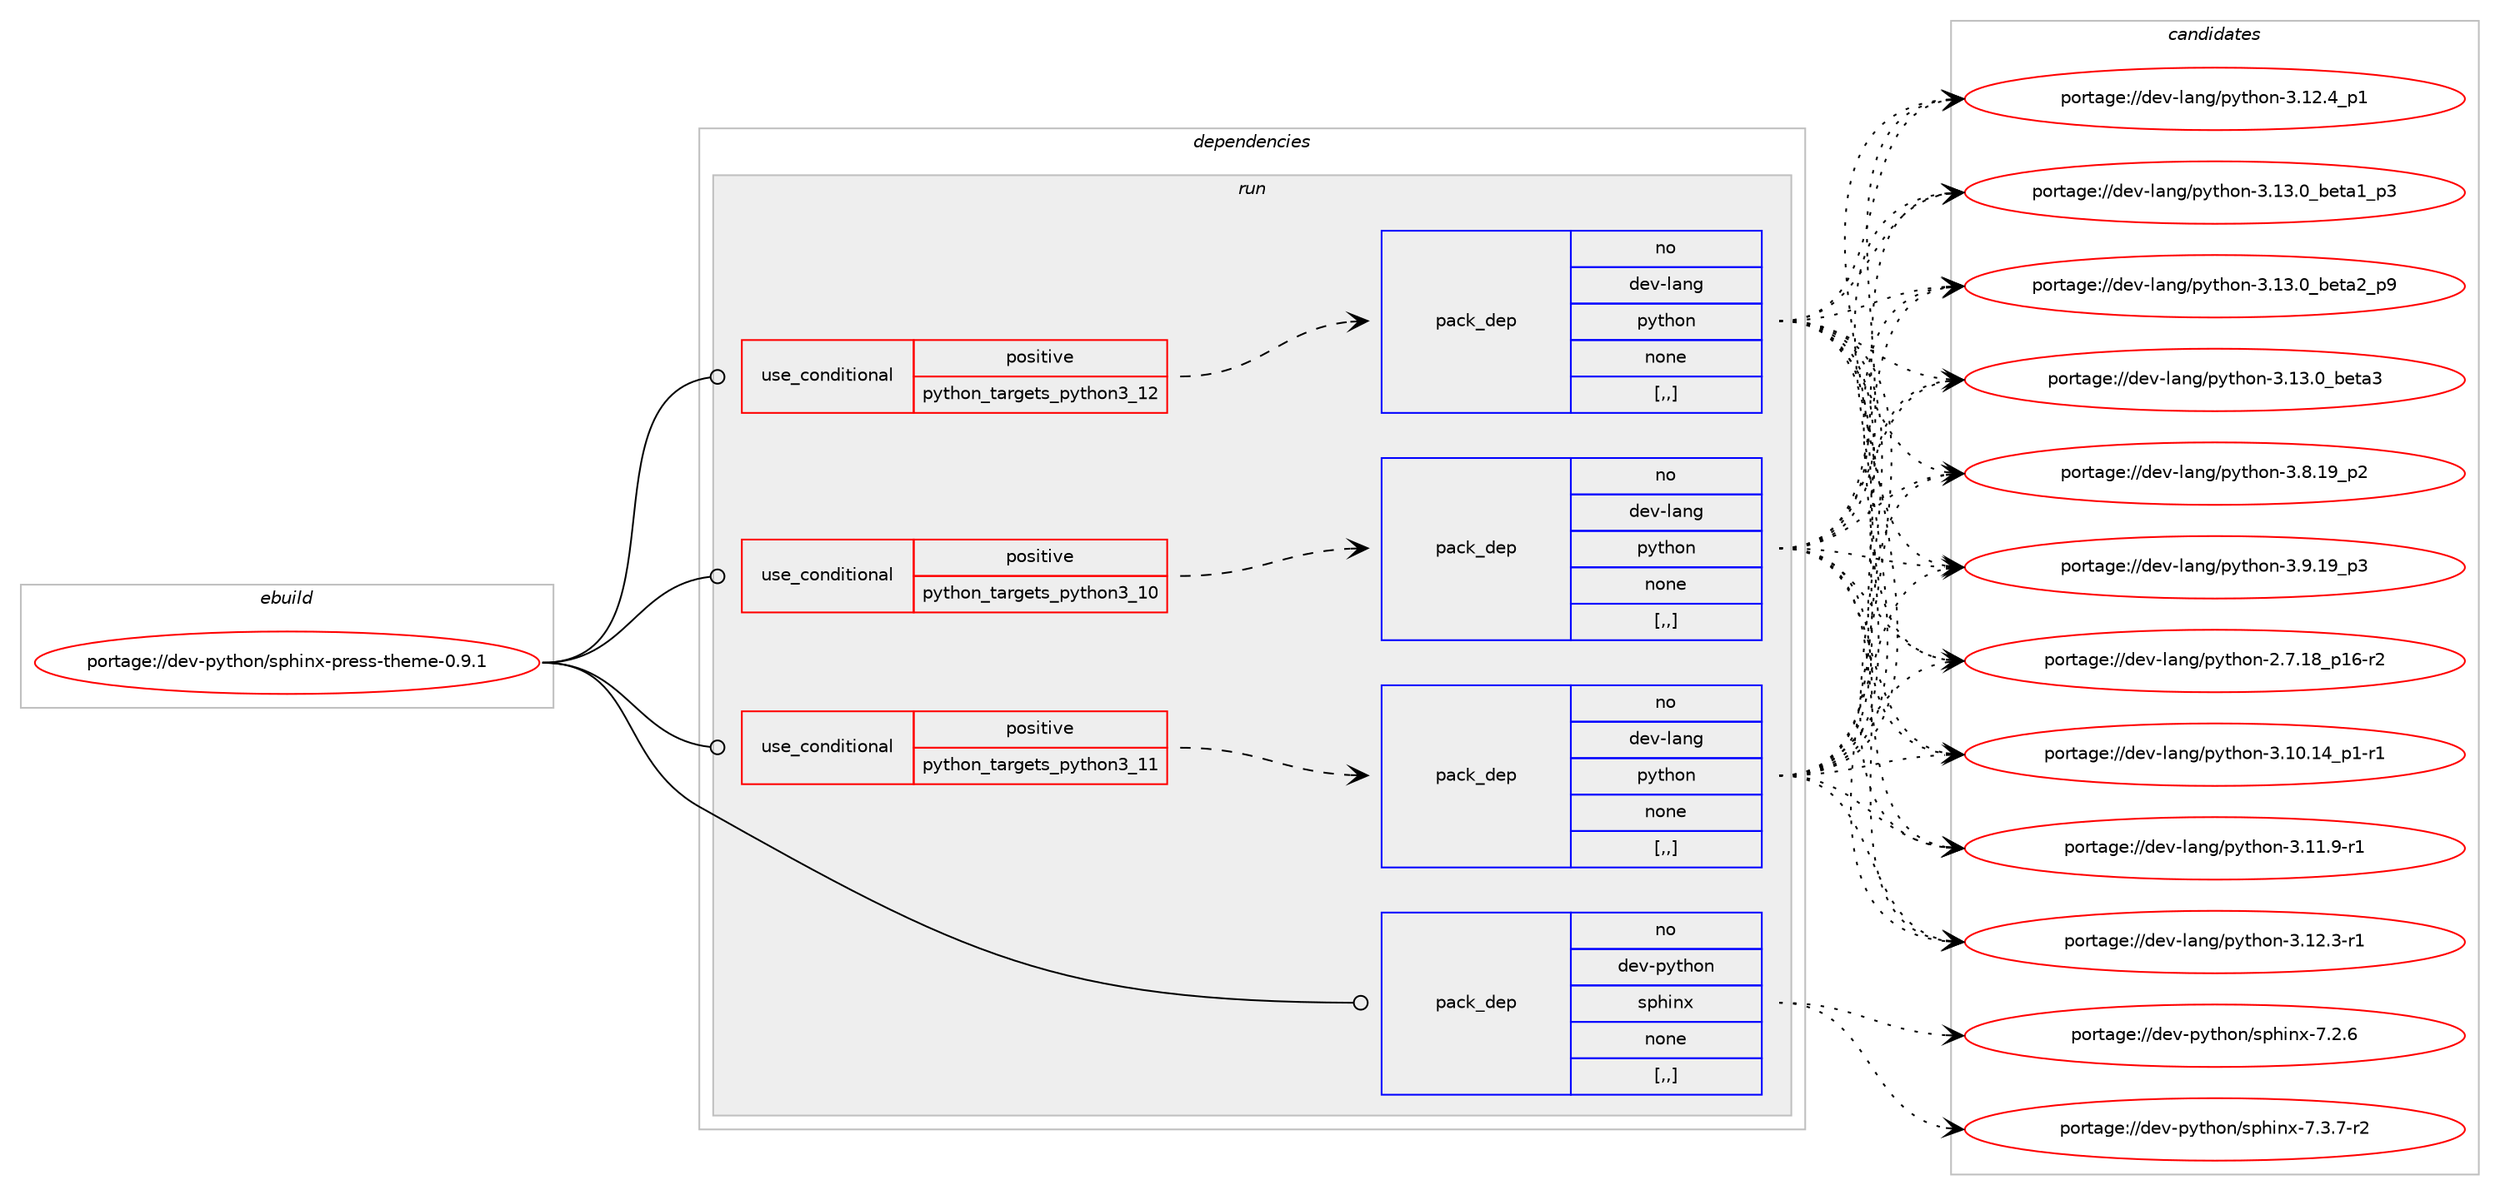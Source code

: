 digraph prolog {

# *************
# Graph options
# *************

newrank=true;
concentrate=true;
compound=true;
graph [rankdir=LR,fontname=Helvetica,fontsize=10,ranksep=1.5];#, ranksep=2.5, nodesep=0.2];
edge  [arrowhead=vee];
node  [fontname=Helvetica,fontsize=10];

# **********
# The ebuild
# **********

subgraph cluster_leftcol {
color=gray;
rank=same;
label=<<i>ebuild</i>>;
id [label="portage://dev-python/sphinx-press-theme-0.9.1", color=red, width=4, href="../dev-python/sphinx-press-theme-0.9.1.svg"];
}

# ****************
# The dependencies
# ****************

subgraph cluster_midcol {
color=gray;
label=<<i>dependencies</i>>;
subgraph cluster_compile {
fillcolor="#eeeeee";
style=filled;
label=<<i>compile</i>>;
}
subgraph cluster_compileandrun {
fillcolor="#eeeeee";
style=filled;
label=<<i>compile and run</i>>;
}
subgraph cluster_run {
fillcolor="#eeeeee";
style=filled;
label=<<i>run</i>>;
subgraph cond38550 {
dependency159823 [label=<<TABLE BORDER="0" CELLBORDER="1" CELLSPACING="0" CELLPADDING="4"><TR><TD ROWSPAN="3" CELLPADDING="10">use_conditional</TD></TR><TR><TD>positive</TD></TR><TR><TD>python_targets_python3_10</TD></TR></TABLE>>, shape=none, color=red];
subgraph pack120035 {
dependency159824 [label=<<TABLE BORDER="0" CELLBORDER="1" CELLSPACING="0" CELLPADDING="4" WIDTH="220"><TR><TD ROWSPAN="6" CELLPADDING="30">pack_dep</TD></TR><TR><TD WIDTH="110">no</TD></TR><TR><TD>dev-lang</TD></TR><TR><TD>python</TD></TR><TR><TD>none</TD></TR><TR><TD>[,,]</TD></TR></TABLE>>, shape=none, color=blue];
}
dependency159823:e -> dependency159824:w [weight=20,style="dashed",arrowhead="vee"];
}
id:e -> dependency159823:w [weight=20,style="solid",arrowhead="odot"];
subgraph cond38551 {
dependency159825 [label=<<TABLE BORDER="0" CELLBORDER="1" CELLSPACING="0" CELLPADDING="4"><TR><TD ROWSPAN="3" CELLPADDING="10">use_conditional</TD></TR><TR><TD>positive</TD></TR><TR><TD>python_targets_python3_11</TD></TR></TABLE>>, shape=none, color=red];
subgraph pack120036 {
dependency159826 [label=<<TABLE BORDER="0" CELLBORDER="1" CELLSPACING="0" CELLPADDING="4" WIDTH="220"><TR><TD ROWSPAN="6" CELLPADDING="30">pack_dep</TD></TR><TR><TD WIDTH="110">no</TD></TR><TR><TD>dev-lang</TD></TR><TR><TD>python</TD></TR><TR><TD>none</TD></TR><TR><TD>[,,]</TD></TR></TABLE>>, shape=none, color=blue];
}
dependency159825:e -> dependency159826:w [weight=20,style="dashed",arrowhead="vee"];
}
id:e -> dependency159825:w [weight=20,style="solid",arrowhead="odot"];
subgraph cond38552 {
dependency159827 [label=<<TABLE BORDER="0" CELLBORDER="1" CELLSPACING="0" CELLPADDING="4"><TR><TD ROWSPAN="3" CELLPADDING="10">use_conditional</TD></TR><TR><TD>positive</TD></TR><TR><TD>python_targets_python3_12</TD></TR></TABLE>>, shape=none, color=red];
subgraph pack120037 {
dependency159828 [label=<<TABLE BORDER="0" CELLBORDER="1" CELLSPACING="0" CELLPADDING="4" WIDTH="220"><TR><TD ROWSPAN="6" CELLPADDING="30">pack_dep</TD></TR><TR><TD WIDTH="110">no</TD></TR><TR><TD>dev-lang</TD></TR><TR><TD>python</TD></TR><TR><TD>none</TD></TR><TR><TD>[,,]</TD></TR></TABLE>>, shape=none, color=blue];
}
dependency159827:e -> dependency159828:w [weight=20,style="dashed",arrowhead="vee"];
}
id:e -> dependency159827:w [weight=20,style="solid",arrowhead="odot"];
subgraph pack120038 {
dependency159829 [label=<<TABLE BORDER="0" CELLBORDER="1" CELLSPACING="0" CELLPADDING="4" WIDTH="220"><TR><TD ROWSPAN="6" CELLPADDING="30">pack_dep</TD></TR><TR><TD WIDTH="110">no</TD></TR><TR><TD>dev-python</TD></TR><TR><TD>sphinx</TD></TR><TR><TD>none</TD></TR><TR><TD>[,,]</TD></TR></TABLE>>, shape=none, color=blue];
}
id:e -> dependency159829:w [weight=20,style="solid",arrowhead="odot"];
}
}

# **************
# The candidates
# **************

subgraph cluster_choices {
rank=same;
color=gray;
label=<<i>candidates</i>>;

subgraph choice120035 {
color=black;
nodesep=1;
choice100101118451089711010347112121116104111110455046554649569511249544511450 [label="portage://dev-lang/python-2.7.18_p16-r2", color=red, width=4,href="../dev-lang/python-2.7.18_p16-r2.svg"];
choice100101118451089711010347112121116104111110455146494846495295112494511449 [label="portage://dev-lang/python-3.10.14_p1-r1", color=red, width=4,href="../dev-lang/python-3.10.14_p1-r1.svg"];
choice100101118451089711010347112121116104111110455146494946574511449 [label="portage://dev-lang/python-3.11.9-r1", color=red, width=4,href="../dev-lang/python-3.11.9-r1.svg"];
choice100101118451089711010347112121116104111110455146495046514511449 [label="portage://dev-lang/python-3.12.3-r1", color=red, width=4,href="../dev-lang/python-3.12.3-r1.svg"];
choice100101118451089711010347112121116104111110455146495046529511249 [label="portage://dev-lang/python-3.12.4_p1", color=red, width=4,href="../dev-lang/python-3.12.4_p1.svg"];
choice10010111845108971101034711212111610411111045514649514648959810111697499511251 [label="portage://dev-lang/python-3.13.0_beta1_p3", color=red, width=4,href="../dev-lang/python-3.13.0_beta1_p3.svg"];
choice10010111845108971101034711212111610411111045514649514648959810111697509511257 [label="portage://dev-lang/python-3.13.0_beta2_p9", color=red, width=4,href="../dev-lang/python-3.13.0_beta2_p9.svg"];
choice1001011184510897110103471121211161041111104551464951464895981011169751 [label="portage://dev-lang/python-3.13.0_beta3", color=red, width=4,href="../dev-lang/python-3.13.0_beta3.svg"];
choice100101118451089711010347112121116104111110455146564649579511250 [label="portage://dev-lang/python-3.8.19_p2", color=red, width=4,href="../dev-lang/python-3.8.19_p2.svg"];
choice100101118451089711010347112121116104111110455146574649579511251 [label="portage://dev-lang/python-3.9.19_p3", color=red, width=4,href="../dev-lang/python-3.9.19_p3.svg"];
dependency159824:e -> choice100101118451089711010347112121116104111110455046554649569511249544511450:w [style=dotted,weight="100"];
dependency159824:e -> choice100101118451089711010347112121116104111110455146494846495295112494511449:w [style=dotted,weight="100"];
dependency159824:e -> choice100101118451089711010347112121116104111110455146494946574511449:w [style=dotted,weight="100"];
dependency159824:e -> choice100101118451089711010347112121116104111110455146495046514511449:w [style=dotted,weight="100"];
dependency159824:e -> choice100101118451089711010347112121116104111110455146495046529511249:w [style=dotted,weight="100"];
dependency159824:e -> choice10010111845108971101034711212111610411111045514649514648959810111697499511251:w [style=dotted,weight="100"];
dependency159824:e -> choice10010111845108971101034711212111610411111045514649514648959810111697509511257:w [style=dotted,weight="100"];
dependency159824:e -> choice1001011184510897110103471121211161041111104551464951464895981011169751:w [style=dotted,weight="100"];
dependency159824:e -> choice100101118451089711010347112121116104111110455146564649579511250:w [style=dotted,weight="100"];
dependency159824:e -> choice100101118451089711010347112121116104111110455146574649579511251:w [style=dotted,weight="100"];
}
subgraph choice120036 {
color=black;
nodesep=1;
choice100101118451089711010347112121116104111110455046554649569511249544511450 [label="portage://dev-lang/python-2.7.18_p16-r2", color=red, width=4,href="../dev-lang/python-2.7.18_p16-r2.svg"];
choice100101118451089711010347112121116104111110455146494846495295112494511449 [label="portage://dev-lang/python-3.10.14_p1-r1", color=red, width=4,href="../dev-lang/python-3.10.14_p1-r1.svg"];
choice100101118451089711010347112121116104111110455146494946574511449 [label="portage://dev-lang/python-3.11.9-r1", color=red, width=4,href="../dev-lang/python-3.11.9-r1.svg"];
choice100101118451089711010347112121116104111110455146495046514511449 [label="portage://dev-lang/python-3.12.3-r1", color=red, width=4,href="../dev-lang/python-3.12.3-r1.svg"];
choice100101118451089711010347112121116104111110455146495046529511249 [label="portage://dev-lang/python-3.12.4_p1", color=red, width=4,href="../dev-lang/python-3.12.4_p1.svg"];
choice10010111845108971101034711212111610411111045514649514648959810111697499511251 [label="portage://dev-lang/python-3.13.0_beta1_p3", color=red, width=4,href="../dev-lang/python-3.13.0_beta1_p3.svg"];
choice10010111845108971101034711212111610411111045514649514648959810111697509511257 [label="portage://dev-lang/python-3.13.0_beta2_p9", color=red, width=4,href="../dev-lang/python-3.13.0_beta2_p9.svg"];
choice1001011184510897110103471121211161041111104551464951464895981011169751 [label="portage://dev-lang/python-3.13.0_beta3", color=red, width=4,href="../dev-lang/python-3.13.0_beta3.svg"];
choice100101118451089711010347112121116104111110455146564649579511250 [label="portage://dev-lang/python-3.8.19_p2", color=red, width=4,href="../dev-lang/python-3.8.19_p2.svg"];
choice100101118451089711010347112121116104111110455146574649579511251 [label="portage://dev-lang/python-3.9.19_p3", color=red, width=4,href="../dev-lang/python-3.9.19_p3.svg"];
dependency159826:e -> choice100101118451089711010347112121116104111110455046554649569511249544511450:w [style=dotted,weight="100"];
dependency159826:e -> choice100101118451089711010347112121116104111110455146494846495295112494511449:w [style=dotted,weight="100"];
dependency159826:e -> choice100101118451089711010347112121116104111110455146494946574511449:w [style=dotted,weight="100"];
dependency159826:e -> choice100101118451089711010347112121116104111110455146495046514511449:w [style=dotted,weight="100"];
dependency159826:e -> choice100101118451089711010347112121116104111110455146495046529511249:w [style=dotted,weight="100"];
dependency159826:e -> choice10010111845108971101034711212111610411111045514649514648959810111697499511251:w [style=dotted,weight="100"];
dependency159826:e -> choice10010111845108971101034711212111610411111045514649514648959810111697509511257:w [style=dotted,weight="100"];
dependency159826:e -> choice1001011184510897110103471121211161041111104551464951464895981011169751:w [style=dotted,weight="100"];
dependency159826:e -> choice100101118451089711010347112121116104111110455146564649579511250:w [style=dotted,weight="100"];
dependency159826:e -> choice100101118451089711010347112121116104111110455146574649579511251:w [style=dotted,weight="100"];
}
subgraph choice120037 {
color=black;
nodesep=1;
choice100101118451089711010347112121116104111110455046554649569511249544511450 [label="portage://dev-lang/python-2.7.18_p16-r2", color=red, width=4,href="../dev-lang/python-2.7.18_p16-r2.svg"];
choice100101118451089711010347112121116104111110455146494846495295112494511449 [label="portage://dev-lang/python-3.10.14_p1-r1", color=red, width=4,href="../dev-lang/python-3.10.14_p1-r1.svg"];
choice100101118451089711010347112121116104111110455146494946574511449 [label="portage://dev-lang/python-3.11.9-r1", color=red, width=4,href="../dev-lang/python-3.11.9-r1.svg"];
choice100101118451089711010347112121116104111110455146495046514511449 [label="portage://dev-lang/python-3.12.3-r1", color=red, width=4,href="../dev-lang/python-3.12.3-r1.svg"];
choice100101118451089711010347112121116104111110455146495046529511249 [label="portage://dev-lang/python-3.12.4_p1", color=red, width=4,href="../dev-lang/python-3.12.4_p1.svg"];
choice10010111845108971101034711212111610411111045514649514648959810111697499511251 [label="portage://dev-lang/python-3.13.0_beta1_p3", color=red, width=4,href="../dev-lang/python-3.13.0_beta1_p3.svg"];
choice10010111845108971101034711212111610411111045514649514648959810111697509511257 [label="portage://dev-lang/python-3.13.0_beta2_p9", color=red, width=4,href="../dev-lang/python-3.13.0_beta2_p9.svg"];
choice1001011184510897110103471121211161041111104551464951464895981011169751 [label="portage://dev-lang/python-3.13.0_beta3", color=red, width=4,href="../dev-lang/python-3.13.0_beta3.svg"];
choice100101118451089711010347112121116104111110455146564649579511250 [label="portage://dev-lang/python-3.8.19_p2", color=red, width=4,href="../dev-lang/python-3.8.19_p2.svg"];
choice100101118451089711010347112121116104111110455146574649579511251 [label="portage://dev-lang/python-3.9.19_p3", color=red, width=4,href="../dev-lang/python-3.9.19_p3.svg"];
dependency159828:e -> choice100101118451089711010347112121116104111110455046554649569511249544511450:w [style=dotted,weight="100"];
dependency159828:e -> choice100101118451089711010347112121116104111110455146494846495295112494511449:w [style=dotted,weight="100"];
dependency159828:e -> choice100101118451089711010347112121116104111110455146494946574511449:w [style=dotted,weight="100"];
dependency159828:e -> choice100101118451089711010347112121116104111110455146495046514511449:w [style=dotted,weight="100"];
dependency159828:e -> choice100101118451089711010347112121116104111110455146495046529511249:w [style=dotted,weight="100"];
dependency159828:e -> choice10010111845108971101034711212111610411111045514649514648959810111697499511251:w [style=dotted,weight="100"];
dependency159828:e -> choice10010111845108971101034711212111610411111045514649514648959810111697509511257:w [style=dotted,weight="100"];
dependency159828:e -> choice1001011184510897110103471121211161041111104551464951464895981011169751:w [style=dotted,weight="100"];
dependency159828:e -> choice100101118451089711010347112121116104111110455146564649579511250:w [style=dotted,weight="100"];
dependency159828:e -> choice100101118451089711010347112121116104111110455146574649579511251:w [style=dotted,weight="100"];
}
subgraph choice120038 {
color=black;
nodesep=1;
choice1001011184511212111610411111047115112104105110120455546504654 [label="portage://dev-python/sphinx-7.2.6", color=red, width=4,href="../dev-python/sphinx-7.2.6.svg"];
choice10010111845112121116104111110471151121041051101204555465146554511450 [label="portage://dev-python/sphinx-7.3.7-r2", color=red, width=4,href="../dev-python/sphinx-7.3.7-r2.svg"];
dependency159829:e -> choice1001011184511212111610411111047115112104105110120455546504654:w [style=dotted,weight="100"];
dependency159829:e -> choice10010111845112121116104111110471151121041051101204555465146554511450:w [style=dotted,weight="100"];
}
}

}

